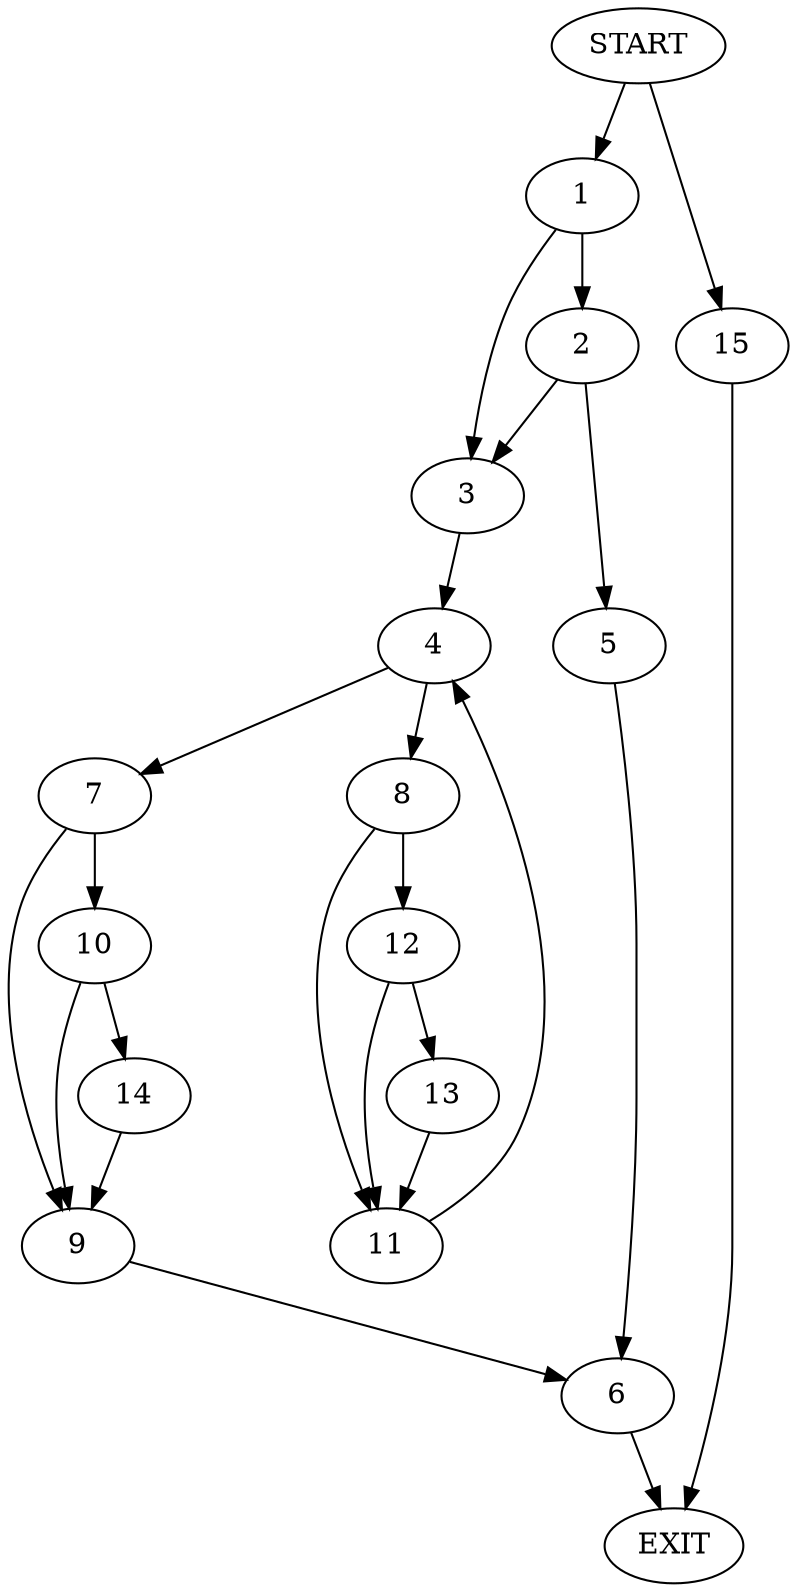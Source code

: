 digraph {
0 [label="START"]
16 [label="EXIT"]
0 -> 1
1 -> 2
1 -> 3
3 -> 4
2 -> 5
2 -> 3
5 -> 6
4 -> 7
4 -> 8
7 -> 9
7 -> 10
8 -> 11
8 -> 12
11 -> 4
12 -> 13
12 -> 11
13 -> 11
10 -> 9
10 -> 14
9 -> 6
14 -> 9
6 -> 16
0 -> 15
15 -> 16
}
